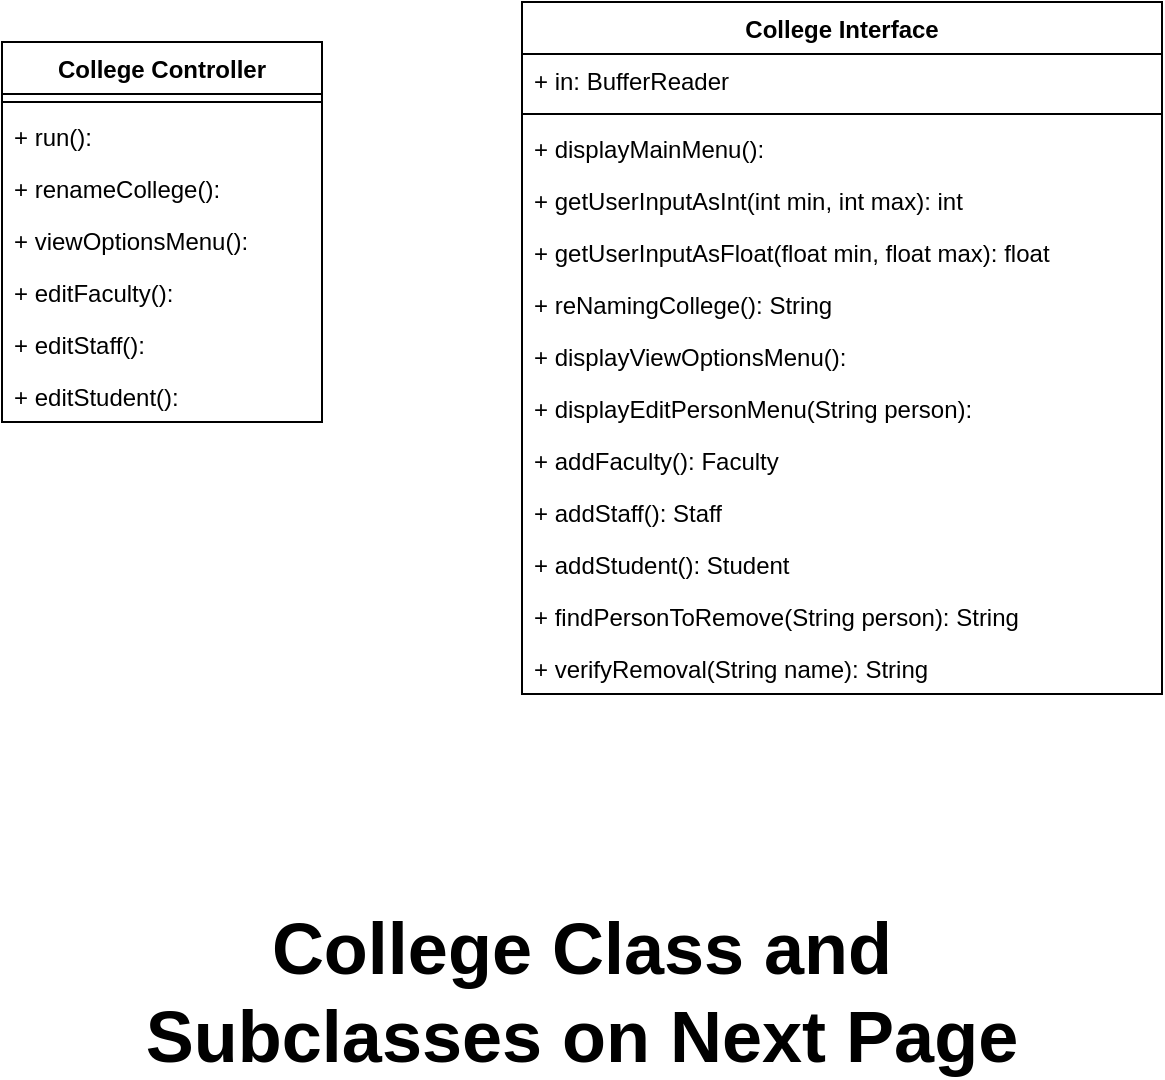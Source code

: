 <mxfile version="16.4.6" type="device" pages="2"><diagram id="e1V52qNRSBTKQBA1sBxK" name="Console Classes"><mxGraphModel dx="1662" dy="762" grid="1" gridSize="10" guides="1" tooltips="1" connect="1" arrows="1" fold="1" page="1" pageScale="1" pageWidth="850" pageHeight="1100" math="0" shadow="0"><root><mxCell id="sjrebstUN4drNY0q2PZr-0"/><mxCell id="sjrebstUN4drNY0q2PZr-1" parent="sjrebstUN4drNY0q2PZr-0"/><mxCell id="iiTNiRuhQ9E0Am8XN3Gd-0" value="College Controller" style="swimlane;fontStyle=1;align=center;verticalAlign=top;childLayout=stackLayout;horizontal=1;startSize=26;horizontalStack=0;resizeParent=1;resizeParentMax=0;resizeLast=0;collapsible=1;marginBottom=0;" vertex="1" parent="sjrebstUN4drNY0q2PZr-1"><mxGeometry x="150" y="160" width="160" height="190" as="geometry"/></mxCell><mxCell id="iiTNiRuhQ9E0Am8XN3Gd-2" value="" style="line;strokeWidth=1;fillColor=none;align=left;verticalAlign=middle;spacingTop=-1;spacingLeft=3;spacingRight=3;rotatable=0;labelPosition=right;points=[];portConstraint=eastwest;" vertex="1" parent="iiTNiRuhQ9E0Am8XN3Gd-0"><mxGeometry y="26" width="160" height="8" as="geometry"/></mxCell><mxCell id="iiTNiRuhQ9E0Am8XN3Gd-3" value="+ run(): " style="text;strokeColor=none;fillColor=none;align=left;verticalAlign=top;spacingLeft=4;spacingRight=4;overflow=hidden;rotatable=0;points=[[0,0.5],[1,0.5]];portConstraint=eastwest;" vertex="1" parent="iiTNiRuhQ9E0Am8XN3Gd-0"><mxGeometry y="34" width="160" height="26" as="geometry"/></mxCell><mxCell id="iiTNiRuhQ9E0Am8XN3Gd-8" value="+ renameCollege(): " style="text;strokeColor=none;fillColor=none;align=left;verticalAlign=top;spacingLeft=4;spacingRight=4;overflow=hidden;rotatable=0;points=[[0,0.5],[1,0.5]];portConstraint=eastwest;" vertex="1" parent="iiTNiRuhQ9E0Am8XN3Gd-0"><mxGeometry y="60" width="160" height="26" as="geometry"/></mxCell><mxCell id="iiTNiRuhQ9E0Am8XN3Gd-9" value="+ viewOptionsMenu(): " style="text;strokeColor=none;fillColor=none;align=left;verticalAlign=top;spacingLeft=4;spacingRight=4;overflow=hidden;rotatable=0;points=[[0,0.5],[1,0.5]];portConstraint=eastwest;" vertex="1" parent="iiTNiRuhQ9E0Am8XN3Gd-0"><mxGeometry y="86" width="160" height="26" as="geometry"/></mxCell><mxCell id="iiTNiRuhQ9E0Am8XN3Gd-10" value="+ editFaculty(): " style="text;strokeColor=none;fillColor=none;align=left;verticalAlign=top;spacingLeft=4;spacingRight=4;overflow=hidden;rotatable=0;points=[[0,0.5],[1,0.5]];portConstraint=eastwest;" vertex="1" parent="iiTNiRuhQ9E0Am8XN3Gd-0"><mxGeometry y="112" width="160" height="26" as="geometry"/></mxCell><mxCell id="iiTNiRuhQ9E0Am8XN3Gd-11" value="+ editStaff(): " style="text;strokeColor=none;fillColor=none;align=left;verticalAlign=top;spacingLeft=4;spacingRight=4;overflow=hidden;rotatable=0;points=[[0,0.5],[1,0.5]];portConstraint=eastwest;" vertex="1" parent="iiTNiRuhQ9E0Am8XN3Gd-0"><mxGeometry y="138" width="160" height="26" as="geometry"/></mxCell><mxCell id="iiTNiRuhQ9E0Am8XN3Gd-12" value="+ editStudent(): " style="text;strokeColor=none;fillColor=none;align=left;verticalAlign=top;spacingLeft=4;spacingRight=4;overflow=hidden;rotatable=0;points=[[0,0.5],[1,0.5]];portConstraint=eastwest;" vertex="1" parent="iiTNiRuhQ9E0Am8XN3Gd-0"><mxGeometry y="164" width="160" height="26" as="geometry"/></mxCell><mxCell id="iiTNiRuhQ9E0Am8XN3Gd-4" value="College Interface" style="swimlane;fontStyle=1;align=center;verticalAlign=top;childLayout=stackLayout;horizontal=1;startSize=26;horizontalStack=0;resizeParent=1;resizeParentMax=0;resizeLast=0;collapsible=1;marginBottom=0;" vertex="1" parent="sjrebstUN4drNY0q2PZr-1"><mxGeometry x="410" y="140" width="320" height="346" as="geometry"/></mxCell><mxCell id="iiTNiRuhQ9E0Am8XN3Gd-5" value="+ in: BufferReader" style="text;strokeColor=none;fillColor=none;align=left;verticalAlign=top;spacingLeft=4;spacingRight=4;overflow=hidden;rotatable=0;points=[[0,0.5],[1,0.5]];portConstraint=eastwest;" vertex="1" parent="iiTNiRuhQ9E0Am8XN3Gd-4"><mxGeometry y="26" width="320" height="26" as="geometry"/></mxCell><mxCell id="iiTNiRuhQ9E0Am8XN3Gd-6" value="" style="line;strokeWidth=1;fillColor=none;align=left;verticalAlign=middle;spacingTop=-1;spacingLeft=3;spacingRight=3;rotatable=0;labelPosition=right;points=[];portConstraint=eastwest;" vertex="1" parent="iiTNiRuhQ9E0Am8XN3Gd-4"><mxGeometry y="52" width="320" height="8" as="geometry"/></mxCell><mxCell id="iiTNiRuhQ9E0Am8XN3Gd-7" value="+ displayMainMenu(): " style="text;strokeColor=none;fillColor=none;align=left;verticalAlign=top;spacingLeft=4;spacingRight=4;overflow=hidden;rotatable=0;points=[[0,0.5],[1,0.5]];portConstraint=eastwest;" vertex="1" parent="iiTNiRuhQ9E0Am8XN3Gd-4"><mxGeometry y="60" width="320" height="26" as="geometry"/></mxCell><mxCell id="iiTNiRuhQ9E0Am8XN3Gd-15" value="+ getUserInputAsInt(int min, int max): int " style="text;strokeColor=none;fillColor=none;align=left;verticalAlign=top;spacingLeft=4;spacingRight=4;overflow=hidden;rotatable=0;points=[[0,0.5],[1,0.5]];portConstraint=eastwest;" vertex="1" parent="iiTNiRuhQ9E0Am8XN3Gd-4"><mxGeometry y="86" width="320" height="26" as="geometry"/></mxCell><mxCell id="iiTNiRuhQ9E0Am8XN3Gd-16" value="+ getUserInputAsFloat(float min, float max): float " style="text;strokeColor=none;fillColor=none;align=left;verticalAlign=top;spacingLeft=4;spacingRight=4;overflow=hidden;rotatable=0;points=[[0,0.5],[1,0.5]];portConstraint=eastwest;" vertex="1" parent="iiTNiRuhQ9E0Am8XN3Gd-4"><mxGeometry y="112" width="320" height="26" as="geometry"/></mxCell><mxCell id="iiTNiRuhQ9E0Am8XN3Gd-17" value="+ reNamingCollege(): String&#10; " style="text;strokeColor=none;fillColor=none;align=left;verticalAlign=top;spacingLeft=4;spacingRight=4;overflow=hidden;rotatable=0;points=[[0,0.5],[1,0.5]];portConstraint=eastwest;" vertex="1" parent="iiTNiRuhQ9E0Am8XN3Gd-4"><mxGeometry y="138" width="320" height="26" as="geometry"/></mxCell><mxCell id="iiTNiRuhQ9E0Am8XN3Gd-18" value="+ displayViewOptionsMenu(): " style="text;strokeColor=none;fillColor=none;align=left;verticalAlign=top;spacingLeft=4;spacingRight=4;overflow=hidden;rotatable=0;points=[[0,0.5],[1,0.5]];portConstraint=eastwest;" vertex="1" parent="iiTNiRuhQ9E0Am8XN3Gd-4"><mxGeometry y="164" width="320" height="26" as="geometry"/></mxCell><mxCell id="iiTNiRuhQ9E0Am8XN3Gd-19" value="+ displayEditPersonMenu(String person): " style="text;strokeColor=none;fillColor=none;align=left;verticalAlign=top;spacingLeft=4;spacingRight=4;overflow=hidden;rotatable=0;points=[[0,0.5],[1,0.5]];portConstraint=eastwest;" vertex="1" parent="iiTNiRuhQ9E0Am8XN3Gd-4"><mxGeometry y="190" width="320" height="26" as="geometry"/></mxCell><mxCell id="iiTNiRuhQ9E0Am8XN3Gd-20" value="+ addFaculty(): Faculty " style="text;strokeColor=none;fillColor=none;align=left;verticalAlign=top;spacingLeft=4;spacingRight=4;overflow=hidden;rotatable=0;points=[[0,0.5],[1,0.5]];portConstraint=eastwest;" vertex="1" parent="iiTNiRuhQ9E0Am8XN3Gd-4"><mxGeometry y="216" width="320" height="26" as="geometry"/></mxCell><mxCell id="iiTNiRuhQ9E0Am8XN3Gd-21" value="+ addStaff(): Staff " style="text;strokeColor=none;fillColor=none;align=left;verticalAlign=top;spacingLeft=4;spacingRight=4;overflow=hidden;rotatable=0;points=[[0,0.5],[1,0.5]];portConstraint=eastwest;" vertex="1" parent="iiTNiRuhQ9E0Am8XN3Gd-4"><mxGeometry y="242" width="320" height="26" as="geometry"/></mxCell><mxCell id="iiTNiRuhQ9E0Am8XN3Gd-22" value="+ addStudent(): Student " style="text;strokeColor=none;fillColor=none;align=left;verticalAlign=top;spacingLeft=4;spacingRight=4;overflow=hidden;rotatable=0;points=[[0,0.5],[1,0.5]];portConstraint=eastwest;" vertex="1" parent="iiTNiRuhQ9E0Am8XN3Gd-4"><mxGeometry y="268" width="320" height="26" as="geometry"/></mxCell><mxCell id="iiTNiRuhQ9E0Am8XN3Gd-23" value="+ findPersonToRemove(String person): String " style="text;strokeColor=none;fillColor=none;align=left;verticalAlign=top;spacingLeft=4;spacingRight=4;overflow=hidden;rotatable=0;points=[[0,0.5],[1,0.5]];portConstraint=eastwest;" vertex="1" parent="iiTNiRuhQ9E0Am8XN3Gd-4"><mxGeometry y="294" width="320" height="26" as="geometry"/></mxCell><mxCell id="iiTNiRuhQ9E0Am8XN3Gd-24" value="+ verifyRemoval(String name): String " style="text;strokeColor=none;fillColor=none;align=left;verticalAlign=top;spacingLeft=4;spacingRight=4;overflow=hidden;rotatable=0;points=[[0,0.5],[1,0.5]];portConstraint=eastwest;" vertex="1" parent="iiTNiRuhQ9E0Am8XN3Gd-4"><mxGeometry y="320" width="320" height="26" as="geometry"/></mxCell><mxCell id="iiTNiRuhQ9E0Am8XN3Gd-26" value="&lt;b&gt;&lt;font style=&quot;font-size: 36px&quot;&gt;College Class and Subclasses on Next Page&lt;/font&gt;&lt;/b&gt;" style="text;html=1;strokeColor=none;fillColor=none;align=center;verticalAlign=middle;whiteSpace=wrap;rounded=0;" vertex="1" parent="sjrebstUN4drNY0q2PZr-1"><mxGeometry x="190" y="600" width="500" height="70" as="geometry"/></mxCell></root></mxGraphModel></diagram><diagram id="HEiXtWTgrYZsMpH8xL_y" name="Super/Sub Classes"><mxGraphModel dx="1662" dy="762" grid="1" gridSize="10" guides="1" tooltips="1" connect="1" arrows="1" fold="1" page="1" pageScale="1" pageWidth="850" pageHeight="1100" math="0" shadow="0"><root><mxCell id="0"/><mxCell id="1" parent="0"/><mxCell id="K-PX3m0atbJ6uLHkczuG-1" value="Student" style="swimlane;fontStyle=1;align=center;verticalAlign=top;childLayout=stackLayout;horizontal=1;startSize=26;horizontalStack=0;resizeParent=1;resizeParentMax=0;resizeLast=0;collapsible=1;marginBottom=0;" parent="1" vertex="1"><mxGeometry x="10" y="680" width="270" height="346" as="geometry"/></mxCell><mxCell id="K-PX3m0atbJ6uLHkczuG-2" value=" - name: String" style="text;strokeColor=none;fillColor=none;align=left;verticalAlign=top;spacingLeft=4;spacingRight=4;overflow=hidden;rotatable=0;points=[[0,0.5],[1,0.5]];portConstraint=eastwest;" parent="K-PX3m0atbJ6uLHkczuG-1" vertex="1"><mxGeometry y="26" width="270" height="26" as="geometry"/></mxCell><mxCell id="K-PX3m0atbJ6uLHkczuG-13" value="- birthdate: int[]" style="text;strokeColor=none;fillColor=none;align=left;verticalAlign=top;spacingLeft=4;spacingRight=4;overflow=hidden;rotatable=0;points=[[0,0.5],[1,0.5]];portConstraint=eastwest;" parent="K-PX3m0atbJ6uLHkczuG-1" vertex="1"><mxGeometry y="52" width="270" height="26" as="geometry"/></mxCell><mxCell id="K-PX3m0atbJ6uLHkczuG-14" value="- gpa: float" style="text;strokeColor=none;fillColor=none;align=left;verticalAlign=top;spacingLeft=4;spacingRight=4;overflow=hidden;rotatable=0;points=[[0,0.5],[1,0.5]];portConstraint=eastwest;" parent="K-PX3m0atbJ6uLHkczuG-1" vertex="1"><mxGeometry y="78" width="270" height="26" as="geometry"/></mxCell><mxCell id="K-PX3m0atbJ6uLHkczuG-15" value="- advocate: Staff" style="text;strokeColor=none;fillColor=none;align=left;verticalAlign=top;spacingLeft=4;spacingRight=4;overflow=hidden;rotatable=0;points=[[0,0.5],[1,0.5]];portConstraint=eastwest;" parent="K-PX3m0atbJ6uLHkczuG-1" vertex="1"><mxGeometry y="104" width="270" height="26" as="geometry"/></mxCell><mxCell id="K-PX3m0atbJ6uLHkczuG-16" value="- courses: ArrayList" style="text;strokeColor=none;fillColor=none;align=left;verticalAlign=top;spacingLeft=4;spacingRight=4;overflow=hidden;rotatable=0;points=[[0,0.5],[1,0.5]];portConstraint=eastwest;" parent="K-PX3m0atbJ6uLHkczuG-1" vertex="1"><mxGeometry y="130" width="270" height="26" as="geometry"/></mxCell><mxCell id="K-PX3m0atbJ6uLHkczuG-3" value="" style="line;strokeWidth=1;fillColor=none;align=left;verticalAlign=middle;spacingTop=-1;spacingLeft=3;spacingRight=3;rotatable=0;labelPosition=right;points=[];portConstraint=eastwest;" parent="K-PX3m0atbJ6uLHkczuG-1" vertex="1"><mxGeometry y="156" width="270" height="8" as="geometry"/></mxCell><mxCell id="K-PX3m0atbJ6uLHkczuG-4" value="+ setName(String): void" style="text;strokeColor=none;fillColor=none;align=left;verticalAlign=top;spacingLeft=4;spacingRight=4;overflow=hidden;rotatable=0;points=[[0,0.5],[1,0.5]];portConstraint=eastwest;" parent="K-PX3m0atbJ6uLHkczuG-1" vertex="1"><mxGeometry y="164" width="270" height="26" as="geometry"/></mxCell><mxCell id="6nUqcSOwkrp-9ot3low9-11" value="+ setGpa(float): void" style="text;strokeColor=none;fillColor=none;align=left;verticalAlign=top;spacingLeft=4;spacingRight=4;overflow=hidden;rotatable=0;points=[[0,0.5],[1,0.5]];portConstraint=eastwest;" parent="K-PX3m0atbJ6uLHkczuG-1" vertex="1"><mxGeometry y="190" width="270" height="26" as="geometry"/></mxCell><mxCell id="6nUqcSOwkrp-9ot3low9-13" value="+ setBirthdate(int month, int date, int year): void" style="text;strokeColor=none;fillColor=none;align=left;verticalAlign=top;spacingLeft=4;spacingRight=4;overflow=hidden;rotatable=0;points=[[0,0.5],[1,0.5]];portConstraint=eastwest;" parent="K-PX3m0atbJ6uLHkczuG-1" vertex="1"><mxGeometry y="216" width="270" height="26" as="geometry"/></mxCell><mxCell id="6nUqcSOwkrp-9ot3low9-12" value="+ setAdvocate(Staff): void" style="text;strokeColor=none;fillColor=none;align=left;verticalAlign=top;spacingLeft=4;spacingRight=4;overflow=hidden;rotatable=0;points=[[0,0.5],[1,0.5]];portConstraint=eastwest;" parent="K-PX3m0atbJ6uLHkczuG-1" vertex="1"><mxGeometry y="242" width="270" height="26" as="geometry"/></mxCell><mxCell id="6nUqcSOwkrp-9ot3low9-14" value="+ addCourses(Course): void" style="text;strokeColor=none;fillColor=none;align=left;verticalAlign=top;spacingLeft=4;spacingRight=4;overflow=hidden;rotatable=0;points=[[0,0.5],[1,0.5]];portConstraint=eastwest;" parent="K-PX3m0atbJ6uLHkczuG-1" vertex="1"><mxGeometry y="268" width="270" height="26" as="geometry"/></mxCell><mxCell id="UDg5uP1khrcDD6EyCneU-10" value="+ removeCourse(Course): void" style="text;strokeColor=none;fillColor=none;align=left;verticalAlign=top;spacingLeft=4;spacingRight=4;overflow=hidden;rotatable=0;points=[[0,0.5],[1,0.5]];portConstraint=eastwest;" parent="K-PX3m0atbJ6uLHkczuG-1" vertex="1"><mxGeometry y="294" width="270" height="26" as="geometry"/></mxCell><mxCell id="X25Q7ZjQJBq8wUfWZTqF-5" value="+ toString(): " style="text;strokeColor=none;fillColor=none;align=left;verticalAlign=top;spacingLeft=4;spacingRight=4;overflow=hidden;rotatable=0;points=[[0,0.5],[1,0.5]];portConstraint=eastwest;" parent="K-PX3m0atbJ6uLHkczuG-1" vertex="1"><mxGeometry y="320" width="270" height="26" as="geometry"/></mxCell><mxCell id="K-PX3m0atbJ6uLHkczuG-5" value="Faculty" style="swimlane;fontStyle=1;align=center;verticalAlign=top;childLayout=stackLayout;horizontal=1;startSize=26;horizontalStack=0;resizeParent=1;resizeParentMax=0;resizeLast=0;collapsible=1;marginBottom=0;" parent="1" vertex="1"><mxGeometry x="290" y="680" width="270" height="398" as="geometry"/></mxCell><mxCell id="K-PX3m0atbJ6uLHkczuG-6" value="- name: String" style="text;strokeColor=none;fillColor=none;align=left;verticalAlign=top;spacingLeft=4;spacingRight=4;overflow=hidden;rotatable=0;points=[[0,0.5],[1,0.5]];portConstraint=eastwest;" parent="K-PX3m0atbJ6uLHkczuG-5" vertex="1"><mxGeometry y="26" width="270" height="26" as="geometry"/></mxCell><mxCell id="K-PX3m0atbJ6uLHkczuG-18" value="- birthdate: int[]" style="text;strokeColor=none;fillColor=none;align=left;verticalAlign=top;spacingLeft=4;spacingRight=4;overflow=hidden;rotatable=0;points=[[0,0.5],[1,0.5]];portConstraint=eastwest;" parent="K-PX3m0atbJ6uLHkczuG-5" vertex="1"><mxGeometry y="52" width="270" height="26" as="geometry"/></mxCell><mxCell id="K-PX3m0atbJ6uLHkczuG-21" value="- officeNumber: int" style="text;strokeColor=none;fillColor=none;align=left;verticalAlign=top;spacingLeft=4;spacingRight=4;overflow=hidden;rotatable=0;points=[[0,0.5],[1,0.5]];portConstraint=eastwest;" parent="K-PX3m0atbJ6uLHkczuG-5" vertex="1"><mxGeometry y="78" width="270" height="26" as="geometry"/></mxCell><mxCell id="K-PX3m0atbJ6uLHkczuG-20" value="- officeHours: String" style="text;strokeColor=none;fillColor=none;align=left;verticalAlign=top;spacingLeft=4;spacingRight=4;overflow=hidden;rotatable=0;points=[[0,0.5],[1,0.5]];portConstraint=eastwest;" parent="K-PX3m0atbJ6uLHkczuG-5" vertex="1"><mxGeometry y="104" width="270" height="26" as="geometry"/></mxCell><mxCell id="K-PX3m0atbJ6uLHkczuG-17" value="- positionStatus: String" style="text;strokeColor=none;fillColor=none;align=left;verticalAlign=top;spacingLeft=4;spacingRight=4;overflow=hidden;rotatable=0;points=[[0,0.5],[1,0.5]];portConstraint=eastwest;" parent="K-PX3m0atbJ6uLHkczuG-5" vertex="1"><mxGeometry y="130" width="270" height="26" as="geometry"/></mxCell><mxCell id="K-PX3m0atbJ6uLHkczuG-19" value="- coursesTeaching: ArrayList" style="text;strokeColor=none;fillColor=none;align=left;verticalAlign=top;spacingLeft=4;spacingRight=4;overflow=hidden;rotatable=0;points=[[0,0.5],[1,0.5]];portConstraint=eastwest;" parent="K-PX3m0atbJ6uLHkczuG-5" vertex="1"><mxGeometry y="156" width="270" height="26" as="geometry"/></mxCell><mxCell id="K-PX3m0atbJ6uLHkczuG-7" value="" style="line;strokeWidth=1;fillColor=none;align=left;verticalAlign=middle;spacingTop=-1;spacingLeft=3;spacingRight=3;rotatable=0;labelPosition=right;points=[];portConstraint=eastwest;" parent="K-PX3m0atbJ6uLHkczuG-5" vertex="1"><mxGeometry y="182" width="270" height="8" as="geometry"/></mxCell><mxCell id="6nUqcSOwkrp-9ot3low9-26" value="+ setName(String): void" style="text;strokeColor=none;fillColor=none;align=left;verticalAlign=top;spacingLeft=4;spacingRight=4;overflow=hidden;rotatable=0;points=[[0,0.5],[1,0.5]];portConstraint=eastwest;" parent="K-PX3m0atbJ6uLHkczuG-5" vertex="1"><mxGeometry y="190" width="270" height="26" as="geometry"/></mxCell><mxCell id="6nUqcSOwkrp-9ot3low9-21" value="+ setBirthdate(int month, int date, int year): void" style="text;strokeColor=none;fillColor=none;align=left;verticalAlign=top;spacingLeft=4;spacingRight=4;overflow=hidden;rotatable=0;points=[[0,0.5],[1,0.5]];portConstraint=eastwest;" parent="K-PX3m0atbJ6uLHkczuG-5" vertex="1"><mxGeometry y="216" width="270" height="26" as="geometry"/></mxCell><mxCell id="6nUqcSOwkrp-9ot3low9-27" value="+ setOfficeNumber(int): void" style="text;strokeColor=none;fillColor=none;align=left;verticalAlign=top;spacingLeft=4;spacingRight=4;overflow=hidden;rotatable=0;points=[[0,0.5],[1,0.5]];portConstraint=eastwest;" parent="K-PX3m0atbJ6uLHkczuG-5" vertex="1"><mxGeometry y="242" width="270" height="26" as="geometry"/></mxCell><mxCell id="6nUqcSOwkrp-9ot3low9-28" value="+ setOfficeHours(String): void" style="text;strokeColor=none;fillColor=none;align=left;verticalAlign=top;spacingLeft=4;spacingRight=4;overflow=hidden;rotatable=0;points=[[0,0.5],[1,0.5]];portConstraint=eastwest;" parent="K-PX3m0atbJ6uLHkczuG-5" vertex="1"><mxGeometry y="268" width="270" height="26" as="geometry"/></mxCell><mxCell id="6nUqcSOwkrp-9ot3low9-29" value="+ setPositionStatus(String): void" style="text;strokeColor=none;fillColor=none;align=left;verticalAlign=top;spacingLeft=4;spacingRight=4;overflow=hidden;rotatable=0;points=[[0,0.5],[1,0.5]];portConstraint=eastwest;" parent="K-PX3m0atbJ6uLHkczuG-5" vertex="1"><mxGeometry y="294" width="270" height="26" as="geometry"/></mxCell><mxCell id="6nUqcSOwkrp-9ot3low9-30" value="+ addCoursesTeaching(Course): void" style="text;strokeColor=none;fillColor=none;align=left;verticalAlign=top;spacingLeft=4;spacingRight=4;overflow=hidden;rotatable=0;points=[[0,0.5],[1,0.5]];portConstraint=eastwest;" parent="K-PX3m0atbJ6uLHkczuG-5" vertex="1"><mxGeometry y="320" width="270" height="26" as="geometry"/></mxCell><mxCell id="UDg5uP1khrcDD6EyCneU-11" value="+ removeCourseTeaching(Course): void" style="text;strokeColor=none;fillColor=none;align=left;verticalAlign=top;spacingLeft=4;spacingRight=4;overflow=hidden;rotatable=0;points=[[0,0.5],[1,0.5]];portConstraint=eastwest;" parent="K-PX3m0atbJ6uLHkczuG-5" vertex="1"><mxGeometry y="346" width="270" height="26" as="geometry"/></mxCell><mxCell id="X25Q7ZjQJBq8wUfWZTqF-6" value="+ toString(): " style="text;strokeColor=none;fillColor=none;align=left;verticalAlign=top;spacingLeft=4;spacingRight=4;overflow=hidden;rotatable=0;points=[[0,0.5],[1,0.5]];portConstraint=eastwest;" parent="K-PX3m0atbJ6uLHkczuG-5" vertex="1"><mxGeometry y="372" width="270" height="26" as="geometry"/></mxCell><mxCell id="K-PX3m0atbJ6uLHkczuG-9" value="Staff" style="swimlane;fontStyle=1;align=center;verticalAlign=top;childLayout=stackLayout;horizontal=1;startSize=26;horizontalStack=0;resizeParent=1;resizeParentMax=0;resizeLast=0;collapsible=1;marginBottom=0;" parent="1" vertex="1"><mxGeometry x="570" y="680" width="270" height="242" as="geometry"/></mxCell><mxCell id="K-PX3m0atbJ6uLHkczuG-22" value="- name: String" style="text;strokeColor=none;fillColor=none;align=left;verticalAlign=top;spacingLeft=4;spacingRight=4;overflow=hidden;rotatable=0;points=[[0,0.5],[1,0.5]];portConstraint=eastwest;" parent="K-PX3m0atbJ6uLHkczuG-9" vertex="1"><mxGeometry y="26" width="270" height="26" as="geometry"/></mxCell><mxCell id="K-PX3m0atbJ6uLHkczuG-23" value="- birthdate: int[]" style="text;strokeColor=none;fillColor=none;align=left;verticalAlign=top;spacingLeft=4;spacingRight=4;overflow=hidden;rotatable=0;points=[[0,0.5],[1,0.5]];portConstraint=eastwest;" parent="K-PX3m0atbJ6uLHkczuG-9" vertex="1"><mxGeometry y="52" width="270" height="26" as="geometry"/></mxCell><mxCell id="K-PX3m0atbJ6uLHkczuG-10" value="- jobTitle: String" style="text;strokeColor=none;fillColor=none;align=left;verticalAlign=top;spacingLeft=4;spacingRight=4;overflow=hidden;rotatable=0;points=[[0,0.5],[1,0.5]];portConstraint=eastwest;" parent="K-PX3m0atbJ6uLHkczuG-9" vertex="1"><mxGeometry y="78" width="270" height="26" as="geometry"/></mxCell><mxCell id="K-PX3m0atbJ6uLHkczuG-24" value="- advisingStudents: ArrayList" style="text;strokeColor=none;fillColor=none;align=left;verticalAlign=top;spacingLeft=4;spacingRight=4;overflow=hidden;rotatable=0;points=[[0,0.5],[1,0.5]];portConstraint=eastwest;" parent="K-PX3m0atbJ6uLHkczuG-9" vertex="1"><mxGeometry y="104" width="270" height="26" as="geometry"/></mxCell><mxCell id="K-PX3m0atbJ6uLHkczuG-11" value="" style="line;strokeWidth=1;fillColor=none;align=left;verticalAlign=middle;spacingTop=-1;spacingLeft=3;spacingRight=3;rotatable=0;labelPosition=right;points=[];portConstraint=eastwest;" parent="K-PX3m0atbJ6uLHkczuG-9" vertex="1"><mxGeometry y="130" width="270" height="8" as="geometry"/></mxCell><mxCell id="K-PX3m0atbJ6uLHkczuG-12" value="+ setName(String): void" style="text;strokeColor=none;fillColor=none;align=left;verticalAlign=top;spacingLeft=4;spacingRight=4;overflow=hidden;rotatable=0;points=[[0,0.5],[1,0.5]];portConstraint=eastwest;" parent="K-PX3m0atbJ6uLHkczuG-9" vertex="1"><mxGeometry y="138" width="270" height="26" as="geometry"/></mxCell><mxCell id="6nUqcSOwkrp-9ot3low9-23" value="+ setJobTitle(String): void" style="text;strokeColor=none;fillColor=none;align=left;verticalAlign=top;spacingLeft=4;spacingRight=4;overflow=hidden;rotatable=0;points=[[0,0.5],[1,0.5]];portConstraint=eastwest;" parent="K-PX3m0atbJ6uLHkczuG-9" vertex="1"><mxGeometry y="164" width="270" height="26" as="geometry"/></mxCell><mxCell id="6nUqcSOwkrp-9ot3low9-22" value="+ setBirthdate(int month, int date, int year): void" style="text;strokeColor=none;fillColor=none;align=left;verticalAlign=top;spacingLeft=4;spacingRight=4;overflow=hidden;rotatable=0;points=[[0,0.5],[1,0.5]];portConstraint=eastwest;" parent="K-PX3m0atbJ6uLHkczuG-9" vertex="1"><mxGeometry y="190" width="270" height="26" as="geometry"/></mxCell><mxCell id="6nUqcSOwkrp-9ot3low9-25" value="+ addAdvisingStudent(Student): void" style="text;strokeColor=none;fillColor=none;align=left;verticalAlign=top;spacingLeft=4;spacingRight=4;overflow=hidden;rotatable=0;points=[[0,0.5],[1,0.5]];portConstraint=eastwest;" parent="K-PX3m0atbJ6uLHkczuG-9" vertex="1"><mxGeometry y="216" width="270" height="26" as="geometry"/></mxCell><mxCell id="K-PX3m0atbJ6uLHkczuG-25" value="College" style="swimlane;fontStyle=1;align=center;verticalAlign=top;childLayout=stackLayout;horizontal=1;startSize=26;horizontalStack=0;resizeParent=1;resizeParentMax=0;resizeLast=0;collapsible=1;marginBottom=0;" parent="1" vertex="1"><mxGeometry x="95" y="30" width="330" height="424" as="geometry"/></mxCell><mxCell id="-06m6HlLZqAs7W0jzWui-1" value="- name: String" style="text;strokeColor=none;fillColor=none;align=left;verticalAlign=top;spacingLeft=4;spacingRight=4;overflow=hidden;rotatable=0;points=[[0,0.5],[1,0.5]];portConstraint=eastwest;" parent="K-PX3m0atbJ6uLHkczuG-25" vertex="1"><mxGeometry y="26" width="330" height="26" as="geometry"/></mxCell><mxCell id="6nUqcSOwkrp-9ot3low9-7" value="- students: ArrayList" style="text;strokeColor=none;fillColor=none;align=left;verticalAlign=top;spacingLeft=4;spacingRight=4;overflow=hidden;rotatable=0;points=[[0,0.5],[1,0.5]];portConstraint=eastwest;" parent="K-PX3m0atbJ6uLHkczuG-25" vertex="1"><mxGeometry y="52" width="330" height="26" as="geometry"/></mxCell><mxCell id="6nUqcSOwkrp-9ot3low9-8" value="- faculty: ArrayList" style="text;strokeColor=none;fillColor=none;align=left;verticalAlign=top;spacingLeft=4;spacingRight=4;overflow=hidden;rotatable=0;points=[[0,0.5],[1,0.5]];portConstraint=eastwest;" parent="K-PX3m0atbJ6uLHkczuG-25" vertex="1"><mxGeometry y="78" width="330" height="26" as="geometry"/></mxCell><mxCell id="6nUqcSOwkrp-9ot3low9-10" value="- staff: ArrayList" style="text;strokeColor=none;fillColor=none;align=left;verticalAlign=top;spacingLeft=4;spacingRight=4;overflow=hidden;rotatable=0;points=[[0,0.5],[1,0.5]];portConstraint=eastwest;" parent="K-PX3m0atbJ6uLHkczuG-25" vertex="1"><mxGeometry y="104" width="330" height="26" as="geometry"/></mxCell><mxCell id="6nUqcSOwkrp-9ot3low9-9" value="- courses: ArrayList" style="text;strokeColor=none;fillColor=none;align=left;verticalAlign=top;spacingLeft=4;spacingRight=4;overflow=hidden;rotatable=0;points=[[0,0.5],[1,0.5]];portConstraint=eastwest;" parent="K-PX3m0atbJ6uLHkczuG-25" vertex="1"><mxGeometry y="130" width="330" height="26" as="geometry"/></mxCell><mxCell id="K-PX3m0atbJ6uLHkczuG-27" value="" style="line;strokeWidth=1;fillColor=none;align=left;verticalAlign=middle;spacingTop=-1;spacingLeft=3;spacingRight=3;rotatable=0;labelPosition=right;points=[];portConstraint=eastwest;" parent="K-PX3m0atbJ6uLHkczuG-25" vertex="1"><mxGeometry y="156" width="330" height="8" as="geometry"/></mxCell><mxCell id="K-PX3m0atbJ6uLHkczuG-28" value="+ addFaculty(Faculty): void" style="text;strokeColor=none;fillColor=none;align=left;verticalAlign=top;spacingLeft=4;spacingRight=4;overflow=hidden;rotatable=0;points=[[0,0.5],[1,0.5]];portConstraint=eastwest;" parent="K-PX3m0atbJ6uLHkczuG-25" vertex="1"><mxGeometry y="164" width="330" height="26" as="geometry"/></mxCell><mxCell id="UDg5uP1khrcDD6EyCneU-1" value="+ addStaff(Staff): void" style="text;strokeColor=none;fillColor=none;align=left;verticalAlign=top;spacingLeft=4;spacingRight=4;overflow=hidden;rotatable=0;points=[[0,0.5],[1,0.5]];portConstraint=eastwest;" parent="K-PX3m0atbJ6uLHkczuG-25" vertex="1"><mxGeometry y="190" width="330" height="26" as="geometry"/></mxCell><mxCell id="UDg5uP1khrcDD6EyCneU-2" value="+ addStudent(Student): void" style="text;strokeColor=none;fillColor=none;align=left;verticalAlign=top;spacingLeft=4;spacingRight=4;overflow=hidden;rotatable=0;points=[[0,0.5],[1,0.5]];portConstraint=eastwest;" parent="K-PX3m0atbJ6uLHkczuG-25" vertex="1"><mxGeometry y="216" width="330" height="26" as="geometry"/></mxCell><mxCell id="UDg5uP1khrcDD6EyCneU-3" value="+ addCourse(Course): void" style="text;strokeColor=none;fillColor=none;align=left;verticalAlign=top;spacingLeft=4;spacingRight=4;overflow=hidden;rotatable=0;points=[[0,0.5],[1,0.5]];portConstraint=eastwest;" parent="K-PX3m0atbJ6uLHkczuG-25" vertex="1"><mxGeometry y="242" width="330" height="26" as="geometry"/></mxCell><mxCell id="UDg5uP1khrcDD6EyCneU-4" value="+ addStudentToCourse(Student, Course): void" style="text;strokeColor=none;fillColor=none;align=left;verticalAlign=top;spacingLeft=4;spacingRight=4;overflow=hidden;rotatable=0;points=[[0,0.5],[1,0.5]];portConstraint=eastwest;" parent="K-PX3m0atbJ6uLHkczuG-25" vertex="1"><mxGeometry y="268" width="330" height="26" as="geometry"/></mxCell><mxCell id="UDg5uP1khrcDD6EyCneU-5" value="+ removeStudentFromCourse(Student, Course): void" style="text;strokeColor=none;fillColor=none;align=left;verticalAlign=top;spacingLeft=4;spacingRight=4;overflow=hidden;rotatable=0;points=[[0,0.5],[1,0.5]];portConstraint=eastwest;" parent="K-PX3m0atbJ6uLHkczuG-25" vertex="1"><mxGeometry y="294" width="330" height="26" as="geometry"/></mxCell><mxCell id="UDg5uP1khrcDD6EyCneU-6" value="+ setStudentAdvocate(Student, Staff): void" style="text;strokeColor=none;fillColor=none;align=left;verticalAlign=top;spacingLeft=4;spacingRight=4;overflow=hidden;rotatable=0;points=[[0,0.5],[1,0.5]];portConstraint=eastwest;" parent="K-PX3m0atbJ6uLHkczuG-25" vertex="1"><mxGeometry y="320" width="330" height="26" as="geometry"/></mxCell><mxCell id="UDg5uP1khrcDD6EyCneU-8" value="+ setCourseTeacher(Course, Faculty): void" style="text;strokeColor=none;fillColor=none;align=left;verticalAlign=top;spacingLeft=4;spacingRight=4;overflow=hidden;rotatable=0;points=[[0,0.5],[1,0.5]];portConstraint=eastwest;" parent="K-PX3m0atbJ6uLHkczuG-25" vertex="1"><mxGeometry y="346" width="330" height="26" as="geometry"/></mxCell><mxCell id="UDg5uP1khrcDD6EyCneU-9" value="+ changeCourseTeacher(Course, Faculty, Faculty): void" style="text;strokeColor=none;fillColor=none;align=left;verticalAlign=top;spacingLeft=4;spacingRight=4;overflow=hidden;rotatable=0;points=[[0,0.5],[1,0.5]];portConstraint=eastwest;" parent="K-PX3m0atbJ6uLHkczuG-25" vertex="1"><mxGeometry y="372" width="330" height="26" as="geometry"/></mxCell><mxCell id="X25Q7ZjQJBq8wUfWZTqF-3" value="+ toString():" style="text;strokeColor=none;fillColor=none;align=left;verticalAlign=top;spacingLeft=4;spacingRight=4;overflow=hidden;rotatable=0;points=[[0,0.5],[1,0.5]];portConstraint=eastwest;" parent="K-PX3m0atbJ6uLHkczuG-25" vertex="1"><mxGeometry y="398" width="330" height="26" as="geometry"/></mxCell><mxCell id="6nUqcSOwkrp-9ot3low9-1" value="Course" style="swimlane;fontStyle=1;align=center;verticalAlign=top;childLayout=stackLayout;horizontal=1;startSize=26;horizontalStack=0;resizeParent=1;resizeParentMax=0;resizeLast=0;collapsible=1;marginBottom=0;" parent="1" vertex="1"><mxGeometry x="640" y="400" width="200" height="268" as="geometry"/></mxCell><mxCell id="6nUqcSOwkrp-9ot3low9-2" value="- title: String" style="text;strokeColor=none;fillColor=none;align=left;verticalAlign=top;spacingLeft=4;spacingRight=4;overflow=hidden;rotatable=0;points=[[0,0.5],[1,0.5]];portConstraint=eastwest;" parent="6nUqcSOwkrp-9ot3low9-1" vertex="1"><mxGeometry y="26" width="200" height="26" as="geometry"/></mxCell><mxCell id="6nUqcSOwkrp-9ot3low9-5" value="- teacher: Faculty" style="text;strokeColor=none;fillColor=none;align=left;verticalAlign=top;spacingLeft=4;spacingRight=4;overflow=hidden;rotatable=0;points=[[0,0.5],[1,0.5]];portConstraint=eastwest;" parent="6nUqcSOwkrp-9ot3low9-1" vertex="1"><mxGeometry y="52" width="200" height="26" as="geometry"/></mxCell><mxCell id="6nUqcSOwkrp-9ot3low9-6" value="- participants: ArrayList" style="text;strokeColor=none;fillColor=none;align=left;verticalAlign=top;spacingLeft=4;spacingRight=4;overflow=hidden;rotatable=0;points=[[0,0.5],[1,0.5]];portConstraint=eastwest;" parent="6nUqcSOwkrp-9ot3low9-1" vertex="1"><mxGeometry y="78" width="200" height="26" as="geometry"/></mxCell><mxCell id="6nUqcSOwkrp-9ot3low9-3" value="" style="line;strokeWidth=1;fillColor=none;align=left;verticalAlign=middle;spacingTop=-1;spacingLeft=3;spacingRight=3;rotatable=0;labelPosition=right;points=[];portConstraint=eastwest;" parent="6nUqcSOwkrp-9ot3low9-1" vertex="1"><mxGeometry y="104" width="200" height="8" as="geometry"/></mxCell><mxCell id="6nUqcSOwkrp-9ot3low9-4" value="+ setTitle(String): void" style="text;strokeColor=none;fillColor=none;align=left;verticalAlign=top;spacingLeft=4;spacingRight=4;overflow=hidden;rotatable=0;points=[[0,0.5],[1,0.5]];portConstraint=eastwest;" parent="6nUqcSOwkrp-9ot3low9-1" vertex="1"><mxGeometry y="112" width="200" height="26" as="geometry"/></mxCell><mxCell id="UDg5uP1khrcDD6EyCneU-18" value="+ setTeacher(Faculty): void" style="text;strokeColor=none;fillColor=none;align=left;verticalAlign=top;spacingLeft=4;spacingRight=4;overflow=hidden;rotatable=0;points=[[0,0.5],[1,0.5]];portConstraint=eastwest;" parent="6nUqcSOwkrp-9ot3low9-1" vertex="1"><mxGeometry y="138" width="200" height="26" as="geometry"/></mxCell><mxCell id="UDg5uP1khrcDD6EyCneU-19" value="+ changeTeacher(Faculty): void" style="text;strokeColor=none;fillColor=none;align=left;verticalAlign=top;spacingLeft=4;spacingRight=4;overflow=hidden;rotatable=0;points=[[0,0.5],[1,0.5]];portConstraint=eastwest;" parent="6nUqcSOwkrp-9ot3low9-1" vertex="1"><mxGeometry y="164" width="200" height="26" as="geometry"/></mxCell><mxCell id="UDg5uP1khrcDD6EyCneU-20" value="+ addParticipant(Student): void" style="text;strokeColor=none;fillColor=none;align=left;verticalAlign=top;spacingLeft=4;spacingRight=4;overflow=hidden;rotatable=0;points=[[0,0.5],[1,0.5]];portConstraint=eastwest;" parent="6nUqcSOwkrp-9ot3low9-1" vertex="1"><mxGeometry y="190" width="200" height="26" as="geometry"/></mxCell><mxCell id="UDg5uP1khrcDD6EyCneU-21" value="+ removeParticipant(Student): void" style="text;strokeColor=none;fillColor=none;align=left;verticalAlign=top;spacingLeft=4;spacingRight=4;overflow=hidden;rotatable=0;points=[[0,0.5],[1,0.5]];portConstraint=eastwest;" parent="6nUqcSOwkrp-9ot3low9-1" vertex="1"><mxGeometry y="216" width="200" height="26" as="geometry"/></mxCell><mxCell id="X25Q7ZjQJBq8wUfWZTqF-4" value="+ toString(): " style="text;strokeColor=none;fillColor=none;align=left;verticalAlign=top;spacingLeft=4;spacingRight=4;overflow=hidden;rotatable=0;points=[[0,0.5],[1,0.5]];portConstraint=eastwest;" parent="6nUqcSOwkrp-9ot3low9-1" vertex="1"><mxGeometry y="242" width="200" height="26" as="geometry"/></mxCell><mxCell id="X25Q7ZjQJBq8wUfWZTqF-1" value="Name Getter and Setter included in Class" style="text;html=1;strokeColor=none;fillColor=none;align=center;verticalAlign=middle;whiteSpace=wrap;rounded=0;rotation=-90;" parent="1" vertex="1"><mxGeometry x="20" y="60" width="90" height="30" as="geometry"/></mxCell><mxCell id="X25Q7ZjQJBq8wUfWZTqF-2" value="Getters for each ArrayList also included" style="text;html=1;strokeColor=none;fillColor=none;align=center;verticalAlign=middle;whiteSpace=wrap;rounded=0;rotation=-90;" parent="1" vertex="1"><mxGeometry x="25" y="140" width="80" height="30" as="geometry"/></mxCell><mxCell id="X25Q7ZjQJBq8wUfWZTqF-7" value="Extends" style="endArrow=block;endSize=16;endFill=0;html=1;rounded=0;exitX=0.441;exitY=-0.006;exitDx=0;exitDy=0;exitPerimeter=0;entryX=0.106;entryY=1.038;entryDx=0;entryDy=0;entryPerimeter=0;" parent="1" source="K-PX3m0atbJ6uLHkczuG-1" target="X25Q7ZjQJBq8wUfWZTqF-3" edge="1"><mxGeometry width="160" relative="1" as="geometry"><mxPoint x="60" y="580" as="sourcePoint"/><mxPoint x="220" y="580" as="targetPoint"/></mxGeometry></mxCell><mxCell id="X25Q7ZjQJBq8wUfWZTqF-8" value="Extends" style="endArrow=block;endSize=16;endFill=0;html=1;rounded=0;exitX=0.5;exitY=0;exitDx=0;exitDy=0;entryX=0.318;entryY=1.231;entryDx=0;entryDy=0;entryPerimeter=0;" parent="1" source="K-PX3m0atbJ6uLHkczuG-5" target="X25Q7ZjQJBq8wUfWZTqF-3" edge="1"><mxGeometry width="160" relative="1" as="geometry"><mxPoint x="250" y="610" as="sourcePoint"/><mxPoint x="410" y="610" as="targetPoint"/><Array as="points"><mxPoint x="200" y="630"/></Array></mxGeometry></mxCell><mxCell id="X25Q7ZjQJBq8wUfWZTqF-9" value="Extends" style="endArrow=block;endSize=16;endFill=0;html=1;rounded=0;exitX=0;exitY=0.037;exitDx=0;exitDy=0;exitPerimeter=0;entryX=0.855;entryY=1.154;entryDx=0;entryDy=0;entryPerimeter=0;" parent="1" source="6nUqcSOwkrp-9ot3low9-1" target="X25Q7ZjQJBq8wUfWZTqF-3" edge="1"><mxGeometry width="160" relative="1" as="geometry"><mxPoint x="380" y="549" as="sourcePoint"/><mxPoint x="390" y="500" as="targetPoint"/><Array as="points"><mxPoint x="480" y="580"/></Array></mxGeometry></mxCell><mxCell id="X25Q7ZjQJBq8wUfWZTqF-10" value="Extends" style="endArrow=block;endSize=16;endFill=0;html=1;rounded=0;exitX=0.156;exitY=-0.012;exitDx=0;exitDy=0;exitPerimeter=0;entryX=0.555;entryY=1.077;entryDx=0;entryDy=0;entryPerimeter=0;" parent="1" source="K-PX3m0atbJ6uLHkczuG-9" target="X25Q7ZjQJBq8wUfWZTqF-3" edge="1"><mxGeometry width="160" relative="1" as="geometry"><mxPoint x="340" y="560" as="sourcePoint"/><mxPoint x="500" y="560" as="targetPoint"/><Array as="points"><mxPoint x="380" y="600"/></Array></mxGeometry></mxCell></root></mxGraphModel></diagram></mxfile>